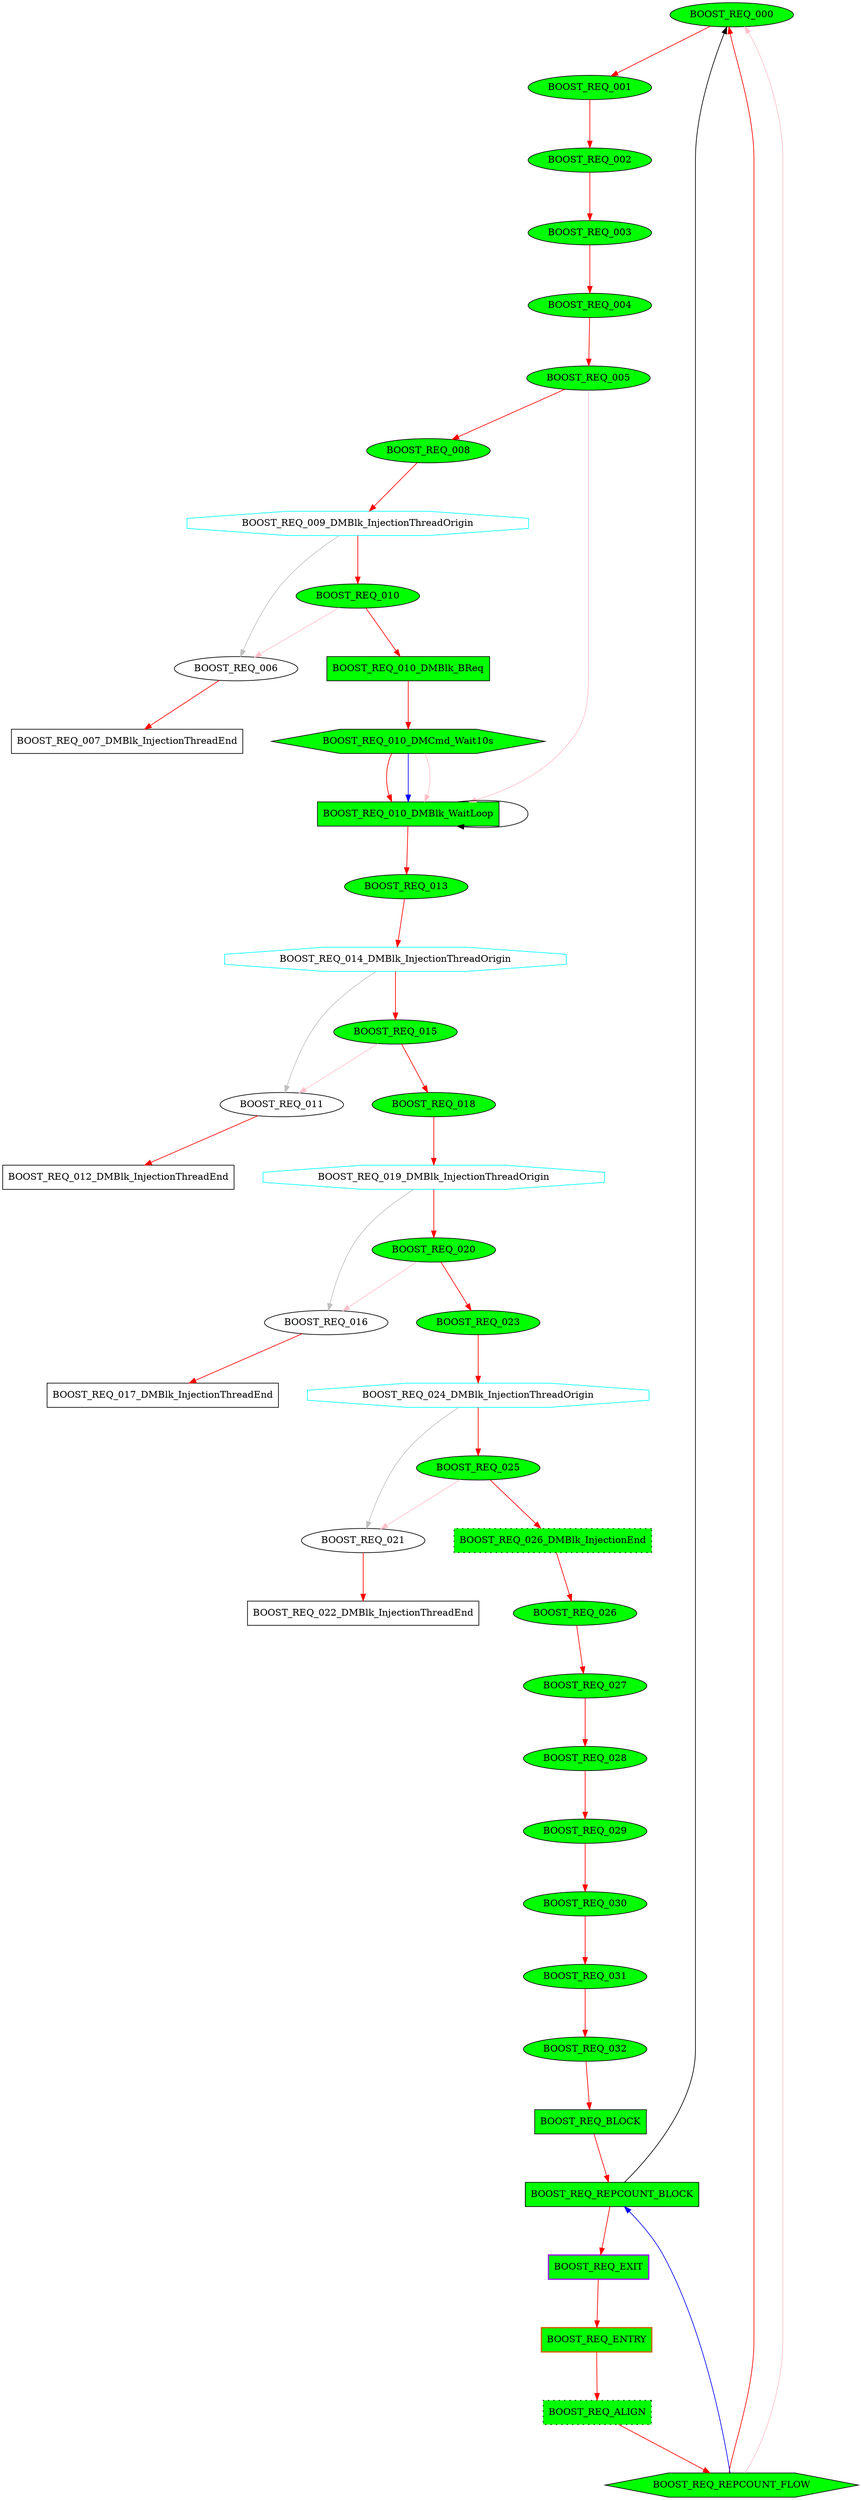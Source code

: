 digraph G {
graph [root="Demo",rankdir   = TB, nodesep           = 0.6, mindist     = 1.0, ranksep = 1.0, overlap = false]
node [style     = "filled", fillcolor = "white", color = "black"]
BOOST_REQ_000[cpu="0", flags="0x00000102", type="tmsg", toffs="0", pattern="BOOST_REQ", patentry="false", patexit="false", beamproc="undefined", bpentry="false", bpexit="false", fid="1", gid="300", evtno="255", beamin="0", bpcstart="0", sid="36", bpid="6", reqnobeam="0", vacc="0",  par="0x0000040000000000", tef="0", shape     = "oval", fillcolor = "green"];
BOOST_REQ_001[cpu="0", flags="0x00000102", type="tmsg", toffs="0", pattern="BOOST_REQ", patentry="false", patexit="false", beamproc="undefined", bpentry="false", bpexit="false", fid="1", gid="300", evtno="259", beamin="0", bpcstart="0", sid="36", bpid="6", reqnobeam="0", vacc="0", par="0x0000040000000000", tef="0", shape     = "oval", fillcolor = "green"];
BOOST_REQ_002[cpu="0", flags="0x00000102", type="tmsg", toffs="200000", pattern="BOOST_REQ", patentry="false", patexit="false", beamproc="undefined", bpentry="false", bpexit="false", fid="1", gid="300", evtno="245", beamin="0", bpcstart="0", sid="36", bpid="6", reqnobeam="0", vacc="0",  par="0x0000040000000000", tef="0", shape     = "oval", fillcolor = "green"];
BOOST_REQ_003[cpu="0", flags="0x00000102", type="tmsg", toffs="20000000", pattern="BOOST_REQ", patentry="false", patexit="false", beamproc="undefined", bpentry="false", bpexit="false", fid="1", gid="300", evtno="256", beamin="1", bpcstart="0", sid="31", bpid="0", reqnobeam="0", vacc="0",  par="0x0000040000000000", tef="0", shape     = "oval", fillcolor = "green"];
BOOST_REQ_004[cpu="0", flags="0x00000102", type="tmsg", toffs="20000008", pattern="BOOST_REQ", patentry="false", patexit="false", beamproc="undefined", bpentry="false", bpexit="false", fid="1", gid="300", evtno="512", beamin="1", bpcstart="0", sid="31", bpid="0", reqnobeam="0", vacc="0",  par="0x0000040000000000", tef="0", shape     = "oval", fillcolor = "green"];
BOOST_REQ_005[cpu="0", flags="0x00400102", type="tmsg", toffs="20000024", pattern="BOOST_REQ", patentry="false", patexit="false", beamproc="undefined", bpentry="false", bpexit="false", fid="1", gid="300", evtno="350", beamin="1", bpcstart="0", sid="31", bpid="0", reqnobeam="0", vacc="8",  par="0x0000040004120ba8", tef="4013932402", shape     = "oval", fillcolor = "green"];
BOOST_REQ_006[cpu="0", flags="0x00000002", type="tmsg", toffs="32", pattern="BOOST_REQ", patentry="false", patexit="false", beamproc="undefined", bpentry="false", bpexit="false", fid="1", gid="300", evtno="39", beamin="1", bpcstart="0", sid="32", bpid="1", reqnobeam="0", vacc="0",  par="0x0000040000000000", tef="0", shape     = "oval", fillcolor = "white"];
BOOST_REQ_007_DMBlk_InjectionThreadEnd[cpu="0", flags="0x00000007", type="block", tperiod="10000", pattern="BOOST_REQ", patentry="false", patexit="false", beamproc="undefined", bpentry="false", bpexit="false", qlo="false", qhi="false", qil="false", shape     = "rectangle", fillcolor = "white"];
BOOST_REQ_008[cpu="0", flags="0x00000102", type="tmsg", toffs="308000000", pattern="BOOST_REQ", patentry="false", patexit="false", beamproc="undefined", bpentry="false", bpexit="false", fid="1", gid="300", evtno="256", beamin="1", bpcstart="0", sid="32", bpid="1", reqnobeam="0", vacc="0",  par="0x0000040000000000", tef="0", shape     = "oval", fillcolor = "green"];
BOOST_REQ_009_DMBlk_InjectionThreadOrigin[cpu="0", flags="0x0000000d", type="origin", toffs="366000008", pattern="BOOST_REQ", patentry="false", patexit="false", beamproc="undefined", bpentry="false", bpexit="false", thread="1", shape     = "octagon", color  = "cyan", fillcolor = "white"];
BOOST_REQ_010[cpu="0", flags="0x00800102", type="tmsg", toffs="366000024", pattern="BOOST_REQ", patentry="false", patexit="false", beamproc="undefined", bpentry="false", bpexit="false", fid="1", gid="300", evtno="352", beamin="1", bpcstart="0", sid="32", bpid="1", reqnobeam="0", vacc="8",  par="0x04120a7000000001", tef="1868510062", shape     = "oval", fillcolor = "green"];
BOOST_REQ_010_DMBlk_BReq[cpu="0", flags="0x00000107", type="block", tperiod="366010000", pattern="BOOST_REQ", patentry="false", patexit="false", beamproc="undefined", bpentry="false", bpexit="false", qlo="false", qhi="false", qil="false", shape     = "rectangle", fillcolor = "green"];
BOOST_REQ_010_DMBlk_WaitLoop[cpu="0", flags="0x00700107", type="block", tperiod="10000", pattern="BOOST_REQ", patentry="false", patexit="false", beamproc="undefined", bpentry="false", bpexit="false", qlo="true", qhi="true", qil="true", shape     = "rectangle", fillcolor = "green"];
BOOST_REQ_010_DMCmd_Wait10s[cpu="0", flags="0x00000104", type="flow", tvalid="0", vabs="true", prio="0", toffs="0", pattern="BOOST_REQ", patentry="false", patexit="false", beamproc="undefined", bpentry="false", bpexit="false", qty="10000000", shape     = "hexagon", fillcolor = "green"];
BOOST_REQ_011[cpu="0", flags="0x00000002", type="tmsg", toffs="32", pattern="BOOST_REQ", patentry="false", patexit="false", beamproc="undefined", bpentry="false", bpexit="false", fid="1", gid="300", evtno="39", beamin="1", bpcstart="0", sid="33", bpid="2", reqnobeam="0", vacc="0",  par="0x0000040000000000", tef="0", shape     = "oval", fillcolor = "white"];
BOOST_REQ_012_DMBlk_InjectionThreadEnd[cpu="0", flags="0x00000007", type="block", tperiod="10000", pattern="BOOST_REQ", patentry="false", patexit="false", beamproc="undefined", bpentry="false", bpexit="false", qlo="false", qhi="false", qil="false", shape     = "rectangle", fillcolor = "white"];
BOOST_REQ_013[cpu="0", flags="0x00000102", type="tmsg", toffs="269999976", pattern="BOOST_REQ", patentry="false", patexit="false", beamproc="undefined", bpentry="false", bpexit="false", fid="1", gid="300", evtno="256", beamin="1", bpcstart="0", sid="33", bpid="2", reqnobeam="0", vacc="0",  par="0x0000040000000000", tef="0", shape     = "oval", fillcolor = "green"];
BOOST_REQ_014_DMBlk_InjectionThreadOrigin[cpu="0", flags="0x0000000d", type="origin", toffs="269999984", pattern="BOOST_REQ", patentry="false", patexit="false", beamproc="undefined", bpentry="false", bpexit="false", thread="1", shape     = "octagon", color  = "cyan", fillcolor = "white"];
BOOST_REQ_015[cpu="0", flags="0x00800102", type="tmsg", toffs="270000000", pattern="BOOST_REQ", patentry="false", patexit="false", beamproc="undefined", bpentry="false", bpexit="false", fid="1", gid="300", evtno="354", beamin="1", bpcstart="0", sid="33", bpid="2", reqnobeam="0", vacc="8",  par="0x04120c1000000001", tef="3823452346", shape     = "oval", fillcolor = "green"];
BOOST_REQ_016[cpu="0", flags="0x00000002", type="tmsg", toffs="32", pattern="BOOST_REQ", patentry="false", patexit="false", beamproc="undefined", bpentry="false", bpexit="false", fid="1", gid="300", evtno="39", beamin="1", bpcstart="0", sid="34", bpid="3", reqnobeam="0", vacc="0", par="0x0000040000000000", tef="0", shape     = "oval", fillcolor = "white"];
BOOST_REQ_017_DMBlk_InjectionThreadEnd[cpu="0", flags="0x00000007", type="block", tperiod="10000", pattern="BOOST_REQ", patentry="false", patexit="false", beamproc="undefined", bpentry="false", bpexit="false", qlo="false", qhi="false", qil="false", shape     = "rectangle", fillcolor = "white"];
BOOST_REQ_018[cpu="0", flags="0x00000102", type="tmsg", toffs="597999976", pattern="BOOST_REQ", patentry="false", patexit="false", beamproc="undefined", bpentry="false", bpexit="false", fid="1", gid="300", evtno="256", beamin="1", bpcstart="0", sid="34", bpid="3", reqnobeam="0", vacc="0",  par="0x0000040000000000", tef="0", shape     = "oval", fillcolor = "green"];
BOOST_REQ_019_DMBlk_InjectionThreadOrigin[cpu="0", flags="0x0000000d", type="origin", toffs="597999984", pattern="BOOST_REQ", patentry="false", patexit="false", beamproc="undefined", bpentry="false", bpexit="false", thread="1", shape     = "octagon", color  = "cyan", fillcolor = "white"];
BOOST_REQ_020[cpu="0", flags="0x00800102", type="tmsg", toffs="598000000", pattern="BOOST_REQ", patentry="false", patexit="false", beamproc="undefined", bpentry="false", bpexit="false", fid="1", gid="300", evtno="354", beamin="1", bpcstart="0", sid="34", bpid="3", reqnobeam="0", vacc="8", par="0x04120d1400000001", tef="1441574901", shape     = "oval", fillcolor = "green"];
BOOST_REQ_021[cpu="0", flags="0x00000002", type="tmsg", toffs="32", pattern="BOOST_REQ", patentry="false", patexit="false", beamproc="undefined", bpentry="false", bpexit="false", fid="1", gid="300", evtno="39", beamin="1", bpcstart="0", sid="35", bpid="4", reqnobeam="0", vacc="0", par="0x0000040000000000", tef="0", shape     = "oval", fillcolor = "white"];
BOOST_REQ_022_DMBlk_InjectionThreadEnd[cpu="0", flags="0x00000007", type="block", tperiod="10000", pattern="BOOST_REQ", patentry="false", patexit="false", beamproc="undefined", bpentry="false", bpexit="false", qlo="false", qhi="false", qil="false", shape     = "rectangle", fillcolor = "white"];
BOOST_REQ_023[cpu="0", flags="0x00000102", type="tmsg", toffs="925999976", pattern="BOOST_REQ", patentry="false", patexit="false", beamproc="undefined", bpentry="false", bpexit="false", fid="1", gid="300", evtno="256", beamin="1", bpcstart="0", sid="35", bpid="4", reqnobeam="0", vacc="0",  par="0x0000040000000000", tef="0", shape     = "oval", fillcolor = "green"];
BOOST_REQ_024_DMBlk_InjectionThreadOrigin[cpu="0", flags="0x0000000d", type="origin", toffs="925999984", pattern="BOOST_REQ", patentry="false", patexit="false", beamproc="undefined", bpentry="false", bpexit="false", thread="1", shape     = "octagon", color  = "cyan", fillcolor = "white"];
BOOST_REQ_025[cpu="0", flags="0x00800102", type="tmsg", toffs="926000000", pattern="BOOST_REQ", patentry="false", patexit="false", beamproc="undefined", bpentry="false", bpexit="false", fid="1", gid="300", evtno="354", beamin="1", bpcstart="0", sid="35", bpid="4", reqnobeam="0", vacc="8",  par="0x04120e1800000001", tef="2927729591", shape     = "oval", fillcolor = "green"];
BOOST_REQ_026[cpu="0", flags="0x00000102", type="tmsg", toffs="0", pattern="BOOST_REQ", patentry="false", patexit="false", beamproc="undefined", bpentry="false", bpexit="false", fid="1", gid="300", evtno="351", beamin="1", bpcstart="0", sid="35", bpid="4", reqnobeam="0", vacc="0",  par="0x0000040000000000", tef="0", shape     = "oval", fillcolor = "green"];
BOOST_REQ_026_DMBlk_InjectionEnd[cpu="0", flags="0x00700108", type="blockalign", tperiod="936000000", pattern="BOOST_REQ", patentry="false", patexit="false", beamproc="undefined", bpentry="false", bpexit="false", qlo="true", qhi="true", qil="true", shape     = "rectangle", style  = "dotted, filled", fillcolor = "green"];
BOOST_REQ_027[cpu="0", flags="0x00000102", type="tmsg", toffs="303999976", pattern="BOOST_REQ", patentry="false", patexit="false", beamproc="undefined", bpentry="false", bpexit="false", fid="1", gid="300", evtno="512", beamin="1", bpcstart="0", sid="36", bpid="5", reqnobeam="0", vacc="0", par="0x0000040000000000", tef="0", shape     = "oval", fillcolor = "green"];
BOOST_REQ_028[cpu="0", flags="0x00000102", type="tmsg", toffs="317999976", pattern="BOOST_REQ", patentry="false", patexit="false", beamproc="undefined", bpentry="false", bpexit="false", fid="1", gid="300", evtno="256", beamin="1", bpcstart="0", sid="36", bpid="5", reqnobeam="0", vacc="0", par="0x0000040000000000", tef="0", shape     = "oval", fillcolor = "green"];
BOOST_REQ_029[cpu="0", flags="0x00000102", type="tmsg", toffs="347999976", pattern="BOOST_REQ", patentry="false", patexit="false", beamproc="undefined", bpentry="false", bpexit="false", fid="1", gid="300", evtno="512", beamin="1", bpcstart="0", sid="36", bpid="6", reqnobeam="0", vacc="0", par="0x0000040000000000", tef="0", shape     = "oval", fillcolor = "green"];
BOOST_REQ_030[cpu="0", flags="0x00000102", type="tmsg", toffs="361999976", pattern="BOOST_REQ", patentry="false", patexit="false", beamproc="undefined", bpentry="false", bpexit="false", fid="1", gid="300", evtno="256", beamin="1", bpcstart="0", sid="36", bpid="6", reqnobeam="0", vacc="0", par="0x0000040000000000", tef="0", shape     = "oval", fillcolor = "green"];
BOOST_REQ_031[cpu="0", flags="0x00000102", type="tmsg", toffs="654019976", pattern="BOOST_REQ", patentry="false", patexit="false", beamproc="undefined", bpentry="false", bpexit="false", fid="1", gid="300", evtno="246", beamin="0", bpcstart="0", sid="36", bpid="6", reqnobeam="0", vacc="0", par="0x0000040000000000", tef="0", shape     = "oval", fillcolor = "green"];
BOOST_REQ_032[cpu="0", flags="0x00000102", type="tmsg", toffs="671999976", pattern="BOOST_REQ", patentry="false", patexit="false", beamproc="undefined", bpentry="false", bpexit="false", fid="1", gid="300", evtno="258", beamin="0", bpcstart="0", sid="36", bpid="6", reqnobeam="0", vacc="0", par="0x0000040000000000", tef="0", shape     = "oval", fillcolor = "green"];
BOOST_REQ_ALIGN[cpu="0", flags="0x00000108", type="blockalign", tperiod="10000", pattern="BOOST_REQ", patentry="false", patexit="false", beamproc="undefined", bpentry="false", bpexit="false", qlo="false", qhi="false", qil="false", shape     = "rectangle", style  = "dotted, filled", fillcolor = "green"];
BOOST_REQ_BLOCK[cpu="0", flags="0x00000107", type="block", tperiod="712000000", pattern="BOOST_REQ", patentry="false", patexit="false", beamproc="undefined", bpentry="false", bpexit="false", qlo="false", qhi="false", qil="false", shape     = "rectangle", fillcolor = "green"];
BOOST_REQ_ENTRY[cpu="0", flags="0x00002107", type="block", tperiod="10000", pattern="BOOST_REQ", patentry="true", patexit="false", beamproc="undefined", bpentry="false", bpexit="false", qlo="false", qhi="false", qil="false", shape     = "rectangle", fillcolor = "green", penwidth=2, color = "darkorange3"];
BOOST_REQ_EXIT[cpu="0", flags="0x00108107", type="block", tperiod="10000", pattern="BOOST_REQ", patentry="false", patexit="true", beamproc="undefined", bpentry="false", bpexit="false", qlo="true", qhi="false", qil="false", shape     = "rectangle", fillcolor = "green", penwidth=2, color = "purple"];
BOOST_REQ_REPCOUNT_BLOCK[cpu="0", flags="0x00100107", type="block", tperiod="10000", pattern="BOOST_REQ", patentry="false", patexit="false", beamproc="undefined", bpentry="false", bpexit="false", qlo="true", qhi="false", qil="false", shape     = "rectangle", fillcolor = "green"];
BOOST_REQ_REPCOUNT_FLOW[cpu="0", flags="0x00000104", type="flow", tvalid="0", vabs="true", prio="0", toffs="0", pattern="BOOST_REQ", patentry="false", patexit="false", beamproc="undefined", bpentry="false", bpexit="false", qty="0", shape     = "hexagon", fillcolor = "green"];
BOOST_REQ_004->BOOST_REQ_005 [type="defdst", color = "red"];
BOOST_REQ_010_DMCmd_Wait10s->BOOST_REQ_010_DMBlk_WaitLoop [type="defdst", color = "red"];
BOOST_REQ_010_DMCmd_Wait10s->BOOST_REQ_010_DMBlk_WaitLoop [type="target", color = "blue"];
BOOST_REQ_010_DMCmd_Wait10s->BOOST_REQ_010_DMBlk_WaitLoop [type="flowdst", color = "pink"];
BOOST_REQ_019_DMBlk_InjectionThreadOrigin->BOOST_REQ_020 [type="defdst", color = "red"];
BOOST_REQ_019_DMBlk_InjectionThreadOrigin->BOOST_REQ_016 [type="origindst", color = "gray"];
BOOST_REQ_BLOCK->BOOST_REQ_REPCOUNT_BLOCK [type="defdst", color = "red"];
BOOST_REQ_028->BOOST_REQ_029 [type="defdst", color = "red"];
BOOST_REQ_027->BOOST_REQ_028 [type="defdst", color = "red"];
BOOST_REQ_026->BOOST_REQ_027 [type="defdst", color = "red"];
BOOST_REQ_025->BOOST_REQ_026_DMBlk_InjectionEnd [type="defdst", color = "red"];
BOOST_REQ_025->BOOST_REQ_021 [type="dynpar1", color = "pink"];
BOOST_REQ_024_DMBlk_InjectionThreadOrigin->BOOST_REQ_025 [type="defdst", color = "red"];
BOOST_REQ_024_DMBlk_InjectionThreadOrigin->BOOST_REQ_021 [type="origindst", color = "gray"];
BOOST_REQ_023->BOOST_REQ_024_DMBlk_InjectionThreadOrigin [type="defdst", color = "red"];
BOOST_REQ_021->BOOST_REQ_022_DMBlk_InjectionThreadEnd [type="defdst", color = "red"];
BOOST_REQ_018->BOOST_REQ_019_DMBlk_InjectionThreadOrigin [type="defdst", color = "red"];
BOOST_REQ_020->BOOST_REQ_023 [type="defdst", color = "red"];
BOOST_REQ_020->BOOST_REQ_016 [type="dynpar1", color = "pink"];
BOOST_REQ_REPCOUNT_FLOW->BOOST_REQ_000 [type="defdst", color = "red"];
BOOST_REQ_REPCOUNT_FLOW->BOOST_REQ_REPCOUNT_BLOCK [type="target", color = "blue"];
BOOST_REQ_REPCOUNT_FLOW->BOOST_REQ_000 [type="flowdst", color = "pink"];
BOOST_REQ_015->BOOST_REQ_018 [type="defdst", color = "red"];
BOOST_REQ_015->BOOST_REQ_011 [type="dynpar1", color = "pink"];
BOOST_REQ_013->BOOST_REQ_014_DMBlk_InjectionThreadOrigin [type="defdst", color = "red"];
BOOST_REQ_ENTRY->BOOST_REQ_ALIGN [type="defdst", color = "red"];
BOOST_REQ_011->BOOST_REQ_012_DMBlk_InjectionThreadEnd [type="defdst", color = "red"];
BOOST_REQ_014_DMBlk_InjectionThreadOrigin->BOOST_REQ_015 [type="defdst", color = "red"];
BOOST_REQ_014_DMBlk_InjectionThreadOrigin->BOOST_REQ_011 [type="origindst", color = "gray"];
BOOST_REQ_000->BOOST_REQ_001 [type="defdst", color = "red"];
BOOST_REQ_032->BOOST_REQ_BLOCK [type="defdst", color = "red"];
BOOST_REQ_029->BOOST_REQ_030 [type="defdst", color = "red"];
BOOST_REQ_010_DMBlk_BReq->BOOST_REQ_010_DMCmd_Wait10s [type="defdst", color = "red"];
BOOST_REQ_009_DMBlk_InjectionThreadOrigin->BOOST_REQ_010 [type="defdst", color = "red"];
BOOST_REQ_009_DMBlk_InjectionThreadOrigin->BOOST_REQ_006 [type="origindst", color = "gray"];
BOOST_REQ_008->BOOST_REQ_009_DMBlk_InjectionThreadOrigin [type="defdst", color = "red"];
BOOST_REQ_010->BOOST_REQ_010_DMBlk_BReq [type="defdst", color = "red"];
BOOST_REQ_010->BOOST_REQ_006 [type="dynpar1", color = "pink"];
BOOST_REQ_016->BOOST_REQ_017_DMBlk_InjectionThreadEnd [type="defdst", color = "red"];
BOOST_REQ_006->BOOST_REQ_007_DMBlk_InjectionThreadEnd [type="defdst", color = "red"];
BOOST_REQ_005->BOOST_REQ_008 [type="defdst", color = "red"];
BOOST_REQ_005->BOOST_REQ_010_DMBlk_WaitLoop [type="dynpar0", color = "pink"];
BOOST_REQ_030->BOOST_REQ_031 [type="defdst", color = "red"];
BOOST_REQ_031->BOOST_REQ_032 [type="defdst", color = "red"];
BOOST_REQ_003->BOOST_REQ_004 [type="defdst", color = "red"];
BOOST_REQ_002->BOOST_REQ_003 [type="defdst", color = "red"];
BOOST_REQ_001->BOOST_REQ_002 [type="defdst", color = "red"];
BOOST_REQ_ALIGN->BOOST_REQ_REPCOUNT_FLOW [type="defdst", color = "red"];
BOOST_REQ_010_DMBlk_WaitLoop->BOOST_REQ_013 [type="defdst", color = "red"];
BOOST_REQ_010_DMBlk_WaitLoop->BOOST_REQ_010_DMBlk_WaitLoop [type="altdst", color = "black"];
BOOST_REQ_026_DMBlk_InjectionEnd->BOOST_REQ_026 [type="defdst", color = "red"];
BOOST_REQ_EXIT->BOOST_REQ_ENTRY [type="defdst", color = "red"];
BOOST_REQ_REPCOUNT_BLOCK->BOOST_REQ_EXIT [type="defdst", color = "red"];
BOOST_REQ_REPCOUNT_BLOCK->BOOST_REQ_000 [type="altdst", color = "black"];
}

